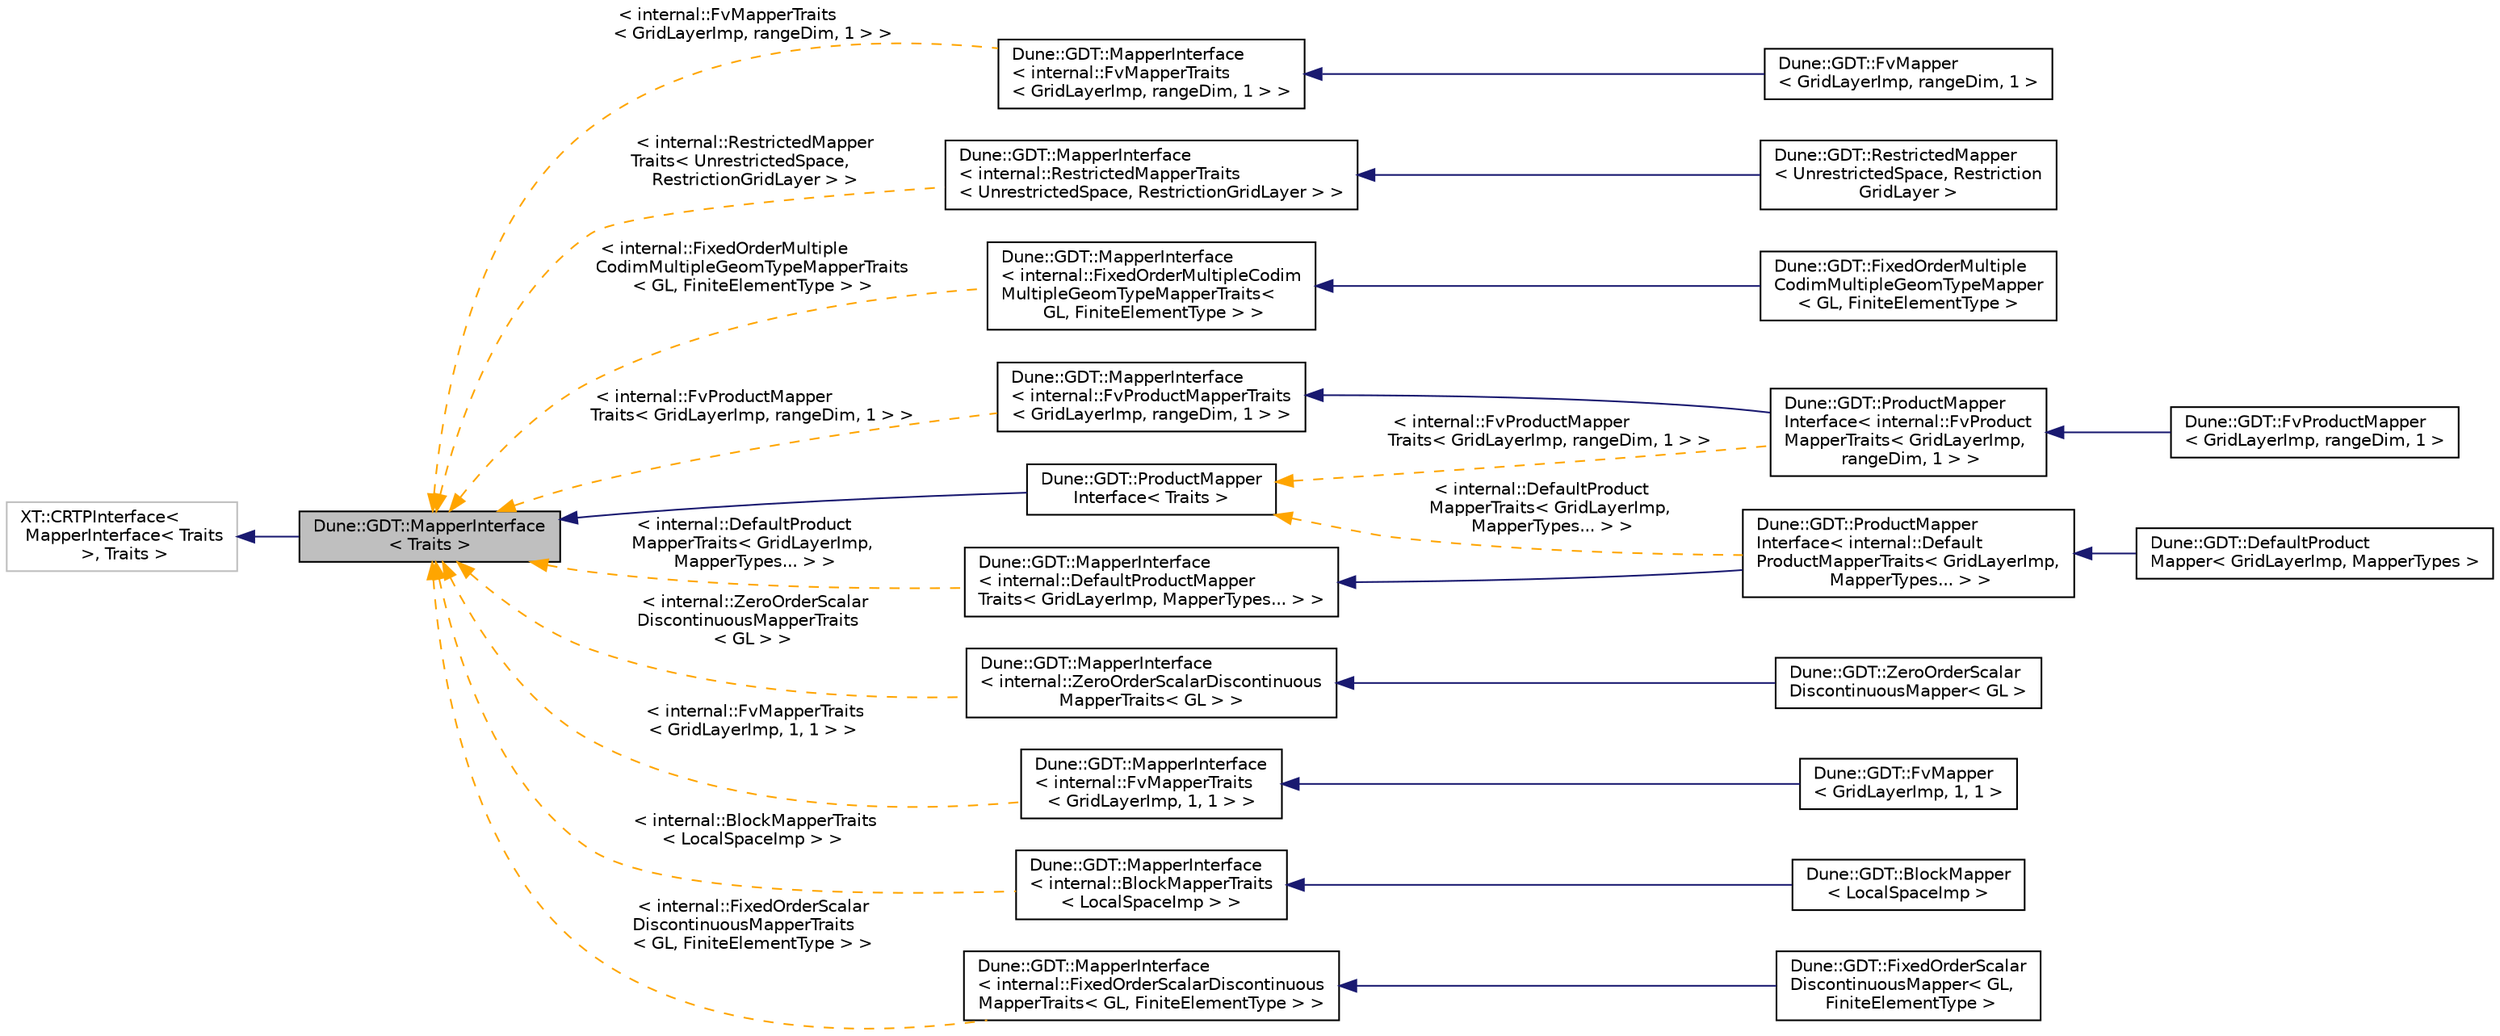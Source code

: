 digraph "Dune::GDT::MapperInterface&lt; Traits &gt;"
{
  edge [fontname="Helvetica",fontsize="10",labelfontname="Helvetica",labelfontsize="10"];
  node [fontname="Helvetica",fontsize="10",shape=record];
  rankdir="LR";
  Node0 [label="Dune::GDT::MapperInterface\l\< Traits \>",height=0.2,width=0.4,color="black", fillcolor="grey75", style="filled", fontcolor="black"];
  Node1 -> Node0 [dir="back",color="midnightblue",fontsize="10",style="solid",fontname="Helvetica"];
  Node1 [label="XT::CRTPInterface\<\l MapperInterface\< Traits\l \>, Traits \>",height=0.2,width=0.4,color="grey75", fillcolor="white", style="filled"];
  Node0 -> Node2 [dir="back",color="midnightblue",fontsize="10",style="solid",fontname="Helvetica"];
  Node2 [label="Dune::GDT::ProductMapper\lInterface\< Traits \>",height=0.2,width=0.4,color="black", fillcolor="white", style="filled",URL="$a02942.html"];
  Node2 -> Node3 [dir="back",color="orange",fontsize="10",style="dashed",label=" \< internal::FvProductMapper\lTraits\< GridLayerImp, rangeDim, 1 \> \>" ,fontname="Helvetica"];
  Node3 [label="Dune::GDT::ProductMapper\lInterface\< internal::FvProduct\lMapperTraits\< GridLayerImp,\l rangeDim, 1 \> \>",height=0.2,width=0.4,color="black", fillcolor="white", style="filled",URL="$a02942.html"];
  Node3 -> Node4 [dir="back",color="midnightblue",fontsize="10",style="solid",fontname="Helvetica"];
  Node4 [label="Dune::GDT::FvProductMapper\l\< GridLayerImp, rangeDim, 1 \>",height=0.2,width=0.4,color="black", fillcolor="white", style="filled",URL="$a02930.html"];
  Node2 -> Node5 [dir="back",color="orange",fontsize="10",style="dashed",label=" \< internal::DefaultProduct\lMapperTraits\< GridLayerImp,\l MapperTypes... \> \>" ,fontname="Helvetica"];
  Node5 [label="Dune::GDT::ProductMapper\lInterface\< internal::Default\lProductMapperTraits\< GridLayerImp,\l MapperTypes... \> \>",height=0.2,width=0.4,color="black", fillcolor="white", style="filled",URL="$a02942.html"];
  Node5 -> Node6 [dir="back",color="midnightblue",fontsize="10",style="solid",fontname="Helvetica"];
  Node6 [label="Dune::GDT::DefaultProduct\lMapper\< GridLayerImp, MapperTypes \>",height=0.2,width=0.4,color="black", fillcolor="white", style="filled",URL="$a02946.html"];
  Node0 -> Node7 [dir="back",color="orange",fontsize="10",style="dashed",label=" \< internal::FvMapperTraits\l\< GridLayerImp, rangeDim, 1 \> \>" ,fontname="Helvetica"];
  Node7 [label="Dune::GDT::MapperInterface\l\< internal::FvMapperTraits\l\< GridLayerImp, rangeDim, 1 \> \>",height=0.2,width=0.4,color="black", fillcolor="white", style="filled",URL="$a02934.html"];
  Node7 -> Node8 [dir="back",color="midnightblue",fontsize="10",style="solid",fontname="Helvetica"];
  Node8 [label="Dune::GDT::FvMapper\l\< GridLayerImp, rangeDim, 1 \>",height=0.2,width=0.4,color="black", fillcolor="white", style="filled",URL="$a02922.html"];
  Node0 -> Node9 [dir="back",color="orange",fontsize="10",style="dashed",label=" \< internal::RestrictedMapper\lTraits\< UnrestrictedSpace,\l RestrictionGridLayer \> \>" ,fontname="Helvetica"];
  Node9 [label="Dune::GDT::MapperInterface\l\< internal::RestrictedMapperTraits\l\< UnrestrictedSpace, RestrictionGridLayer \> \>",height=0.2,width=0.4,color="black", fillcolor="white", style="filled",URL="$a02934.html"];
  Node9 -> Node10 [dir="back",color="midnightblue",fontsize="10",style="solid",fontname="Helvetica"];
  Node10 [label="Dune::GDT::RestrictedMapper\l\< UnrestrictedSpace, Restriction\lGridLayer \>",height=0.2,width=0.4,color="black", fillcolor="white", style="filled",URL="$a02350.html"];
  Node0 -> Node11 [dir="back",color="orange",fontsize="10",style="dashed",label=" \< internal::FixedOrderMultiple\lCodimMultipleGeomTypeMapperTraits\l\< GL, FiniteElementType \> \>" ,fontname="Helvetica"];
  Node11 [label="Dune::GDT::MapperInterface\l\< internal::FixedOrderMultipleCodim\lMultipleGeomTypeMapperTraits\<\l GL, FiniteElementType \> \>",height=0.2,width=0.4,color="black", fillcolor="white", style="filled",URL="$a02934.html"];
  Node11 -> Node12 [dir="back",color="midnightblue",fontsize="10",style="solid",fontname="Helvetica"];
  Node12 [label="Dune::GDT::FixedOrderMultiple\lCodimMultipleGeomTypeMapper\l\< GL, FiniteElementType \>",height=0.2,width=0.4,color="black", fillcolor="white", style="filled",URL="$a02866.html"];
  Node0 -> Node13 [dir="back",color="orange",fontsize="10",style="dashed",label=" \< internal::ZeroOrderScalar\lDiscontinuousMapperTraits\l\< GL \> \>" ,fontname="Helvetica"];
  Node13 [label="Dune::GDT::MapperInterface\l\< internal::ZeroOrderScalarDiscontinuous\lMapperTraits\< GL \> \>",height=0.2,width=0.4,color="black", fillcolor="white", style="filled",URL="$a02934.html"];
  Node13 -> Node14 [dir="back",color="midnightblue",fontsize="10",style="solid",fontname="Helvetica"];
  Node14 [label="Dune::GDT::ZeroOrderScalar\lDiscontinuousMapper\< GL \>",height=0.2,width=0.4,color="black", fillcolor="white", style="filled",URL="$a02870.html"];
  Node0 -> Node15 [dir="back",color="orange",fontsize="10",style="dashed",label=" \< internal::FvMapperTraits\l\< GridLayerImp, 1, 1 \> \>" ,fontname="Helvetica"];
  Node15 [label="Dune::GDT::MapperInterface\l\< internal::FvMapperTraits\l\< GridLayerImp, 1, 1 \> \>",height=0.2,width=0.4,color="black", fillcolor="white", style="filled",URL="$a02934.html"];
  Node15 -> Node16 [dir="back",color="midnightblue",fontsize="10",style="solid",fontname="Helvetica"];
  Node16 [label="Dune::GDT::FvMapper\l\< GridLayerImp, 1, 1 \>",height=0.2,width=0.4,color="black", fillcolor="white", style="filled",URL="$a02926.html"];
  Node0 -> Node17 [dir="back",color="orange",fontsize="10",style="dashed",label=" \< internal::FvProductMapper\lTraits\< GridLayerImp, rangeDim, 1 \> \>" ,fontname="Helvetica"];
  Node17 [label="Dune::GDT::MapperInterface\l\< internal::FvProductMapperTraits\l\< GridLayerImp, rangeDim, 1 \> \>",height=0.2,width=0.4,color="black", fillcolor="white", style="filled",URL="$a02934.html"];
  Node17 -> Node3 [dir="back",color="midnightblue",fontsize="10",style="solid",fontname="Helvetica"];
  Node0 -> Node18 [dir="back",color="orange",fontsize="10",style="dashed",label=" \< internal::BlockMapperTraits\l\< LocalSpaceImp \> \>" ,fontname="Helvetica"];
  Node18 [label="Dune::GDT::MapperInterface\l\< internal::BlockMapperTraits\l\< LocalSpaceImp \> \>",height=0.2,width=0.4,color="black", fillcolor="white", style="filled",URL="$a02934.html"];
  Node18 -> Node19 [dir="back",color="midnightblue",fontsize="10",style="solid",fontname="Helvetica"];
  Node19 [label="Dune::GDT::BlockMapper\l\< LocalSpaceImp \>",height=0.2,width=0.4,color="black", fillcolor="white", style="filled",URL="$a02334.html"];
  Node0 -> Node20 [dir="back",color="orange",fontsize="10",style="dashed",label=" \< internal::FixedOrderScalar\lDiscontinuousMapperTraits\l\< GL, FiniteElementType \> \>" ,fontname="Helvetica"];
  Node20 [label="Dune::GDT::MapperInterface\l\< internal::FixedOrderScalarDiscontinuous\lMapperTraits\< GL, FiniteElementType \> \>",height=0.2,width=0.4,color="black", fillcolor="white", style="filled",URL="$a02934.html"];
  Node20 -> Node21 [dir="back",color="midnightblue",fontsize="10",style="solid",fontname="Helvetica"];
  Node21 [label="Dune::GDT::FixedOrderScalar\lDiscontinuousMapper\< GL,\l FiniteElementType \>",height=0.2,width=0.4,color="black", fillcolor="white", style="filled",URL="$a02874.html"];
  Node0 -> Node22 [dir="back",color="orange",fontsize="10",style="dashed",label=" \< internal::DefaultProduct\lMapperTraits\< GridLayerImp,\l MapperTypes... \> \>" ,fontname="Helvetica"];
  Node22 [label="Dune::GDT::MapperInterface\l\< internal::DefaultProductMapper\lTraits\< GridLayerImp, MapperTypes... \> \>",height=0.2,width=0.4,color="black", fillcolor="white", style="filled",URL="$a02934.html"];
  Node22 -> Node5 [dir="back",color="midnightblue",fontsize="10",style="solid",fontname="Helvetica"];
}
